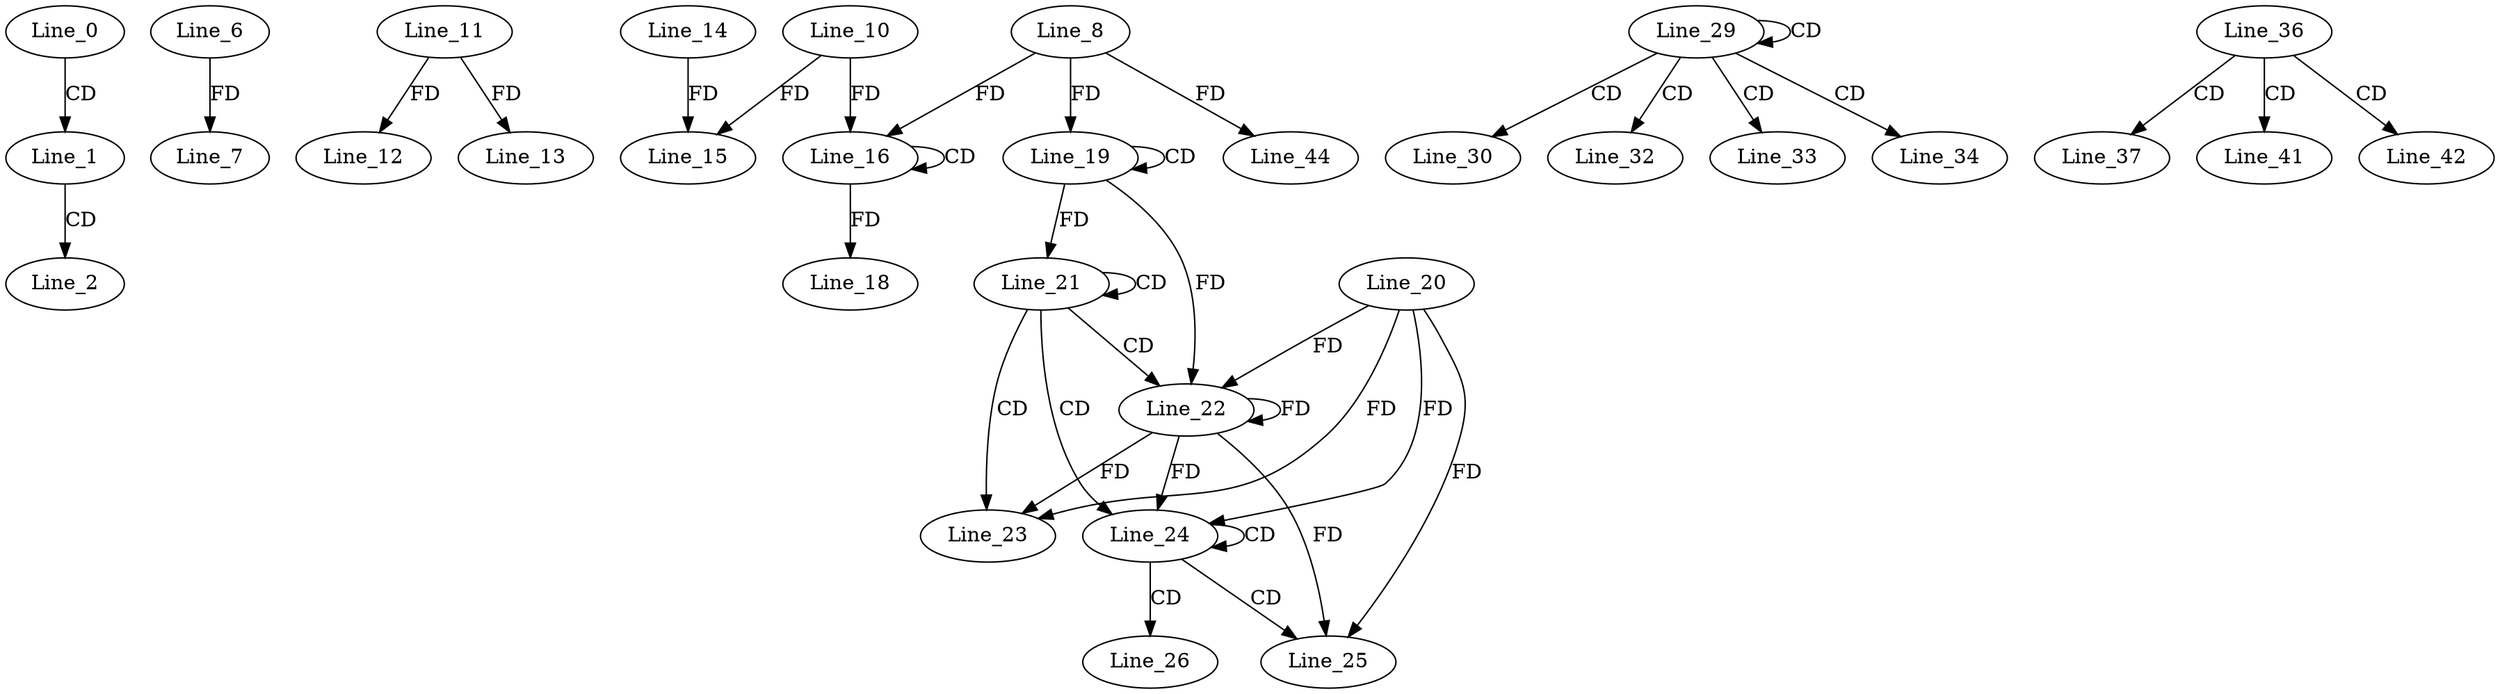 digraph G {
  Line_0;
  Line_1;
  Line_2;
  Line_6;
  Line_7;
  Line_11;
  Line_12;
  Line_13;
  Line_10;
  Line_15;
  Line_14;
  Line_16;
  Line_16;
  Line_8;
  Line_18;
  Line_19;
  Line_19;
  Line_19;
  Line_21;
  Line_21;
  Line_22;
  Line_20;
  Line_22;
  Line_23;
  Line_23;
  Line_23;
  Line_24;
  Line_24;
  Line_24;
  Line_25;
  Line_26;
  Line_29;
  Line_29;
  Line_30;
  Line_32;
  Line_33;
  Line_34;
  Line_36;
  Line_37;
  Line_41;
  Line_42;
  Line_44;
  Line_0 -> Line_1 [ label="CD" ];
  Line_1 -> Line_2 [ label="CD" ];
  Line_6 -> Line_7 [ label="FD" ];
  Line_11 -> Line_12 [ label="FD" ];
  Line_11 -> Line_13 [ label="FD" ];
  Line_10 -> Line_15 [ label="FD" ];
  Line_14 -> Line_15 [ label="FD" ];
  Line_16 -> Line_16 [ label="CD" ];
  Line_8 -> Line_16 [ label="FD" ];
  Line_10 -> Line_16 [ label="FD" ];
  Line_16 -> Line_18 [ label="FD" ];
  Line_19 -> Line_19 [ label="CD" ];
  Line_8 -> Line_19 [ label="FD" ];
  Line_21 -> Line_21 [ label="CD" ];
  Line_19 -> Line_21 [ label="FD" ];
  Line_21 -> Line_22 [ label="CD" ];
  Line_22 -> Line_22 [ label="FD" ];
  Line_20 -> Line_22 [ label="FD" ];
  Line_19 -> Line_22 [ label="FD" ];
  Line_21 -> Line_23 [ label="CD" ];
  Line_22 -> Line_23 [ label="FD" ];
  Line_20 -> Line_23 [ label="FD" ];
  Line_21 -> Line_24 [ label="CD" ];
  Line_24 -> Line_24 [ label="CD" ];
  Line_22 -> Line_24 [ label="FD" ];
  Line_20 -> Line_24 [ label="FD" ];
  Line_24 -> Line_25 [ label="CD" ];
  Line_22 -> Line_25 [ label="FD" ];
  Line_20 -> Line_25 [ label="FD" ];
  Line_24 -> Line_26 [ label="CD" ];
  Line_29 -> Line_29 [ label="CD" ];
  Line_29 -> Line_30 [ label="CD" ];
  Line_29 -> Line_32 [ label="CD" ];
  Line_29 -> Line_33 [ label="CD" ];
  Line_29 -> Line_34 [ label="CD" ];
  Line_36 -> Line_37 [ label="CD" ];
  Line_36 -> Line_41 [ label="CD" ];
  Line_36 -> Line_42 [ label="CD" ];
  Line_8 -> Line_44 [ label="FD" ];
}
